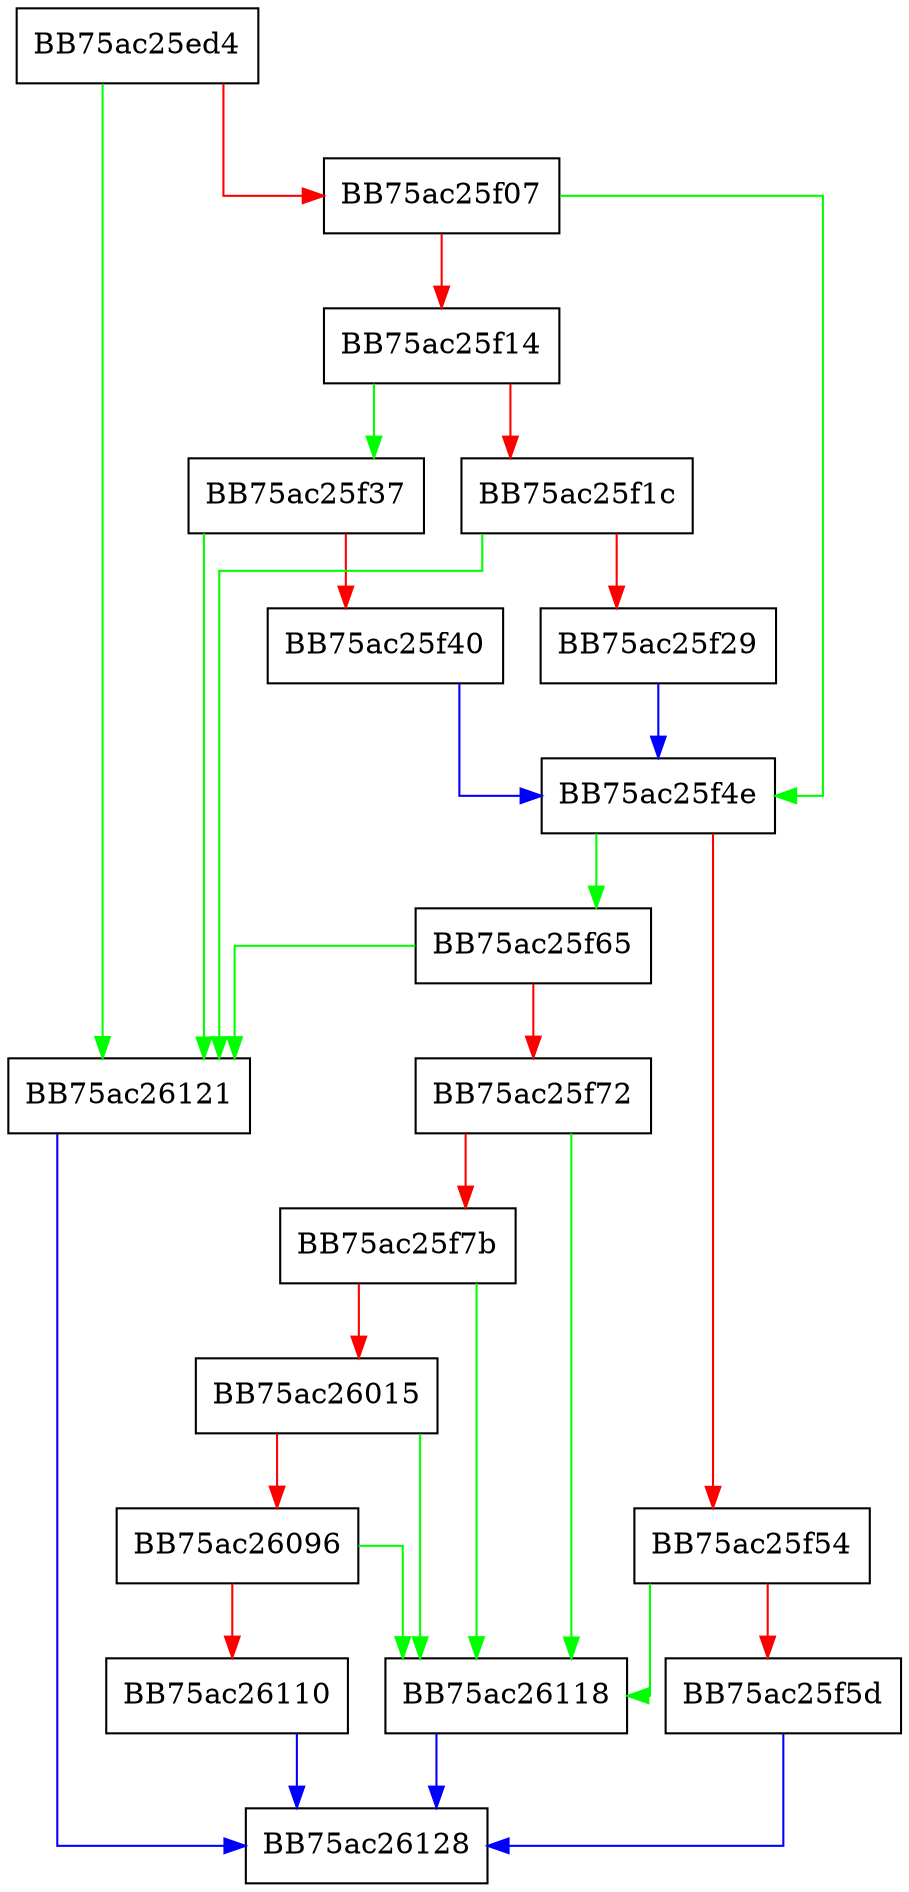 digraph ZSTD_decodeSeqHeaders {
  node [shape="box"];
  graph [splines=ortho];
  BB75ac25ed4 -> BB75ac26121 [color="green"];
  BB75ac25ed4 -> BB75ac25f07 [color="red"];
  BB75ac25f07 -> BB75ac25f4e [color="green"];
  BB75ac25f07 -> BB75ac25f14 [color="red"];
  BB75ac25f14 -> BB75ac25f37 [color="green"];
  BB75ac25f14 -> BB75ac25f1c [color="red"];
  BB75ac25f1c -> BB75ac26121 [color="green"];
  BB75ac25f1c -> BB75ac25f29 [color="red"];
  BB75ac25f29 -> BB75ac25f4e [color="blue"];
  BB75ac25f37 -> BB75ac26121 [color="green"];
  BB75ac25f37 -> BB75ac25f40 [color="red"];
  BB75ac25f40 -> BB75ac25f4e [color="blue"];
  BB75ac25f4e -> BB75ac25f65 [color="green"];
  BB75ac25f4e -> BB75ac25f54 [color="red"];
  BB75ac25f54 -> BB75ac26118 [color="green"];
  BB75ac25f54 -> BB75ac25f5d [color="red"];
  BB75ac25f5d -> BB75ac26128 [color="blue"];
  BB75ac25f65 -> BB75ac26121 [color="green"];
  BB75ac25f65 -> BB75ac25f72 [color="red"];
  BB75ac25f72 -> BB75ac26118 [color="green"];
  BB75ac25f72 -> BB75ac25f7b [color="red"];
  BB75ac25f7b -> BB75ac26118 [color="green"];
  BB75ac25f7b -> BB75ac26015 [color="red"];
  BB75ac26015 -> BB75ac26118 [color="green"];
  BB75ac26015 -> BB75ac26096 [color="red"];
  BB75ac26096 -> BB75ac26118 [color="green"];
  BB75ac26096 -> BB75ac26110 [color="red"];
  BB75ac26110 -> BB75ac26128 [color="blue"];
  BB75ac26118 -> BB75ac26128 [color="blue"];
  BB75ac26121 -> BB75ac26128 [color="blue"];
}